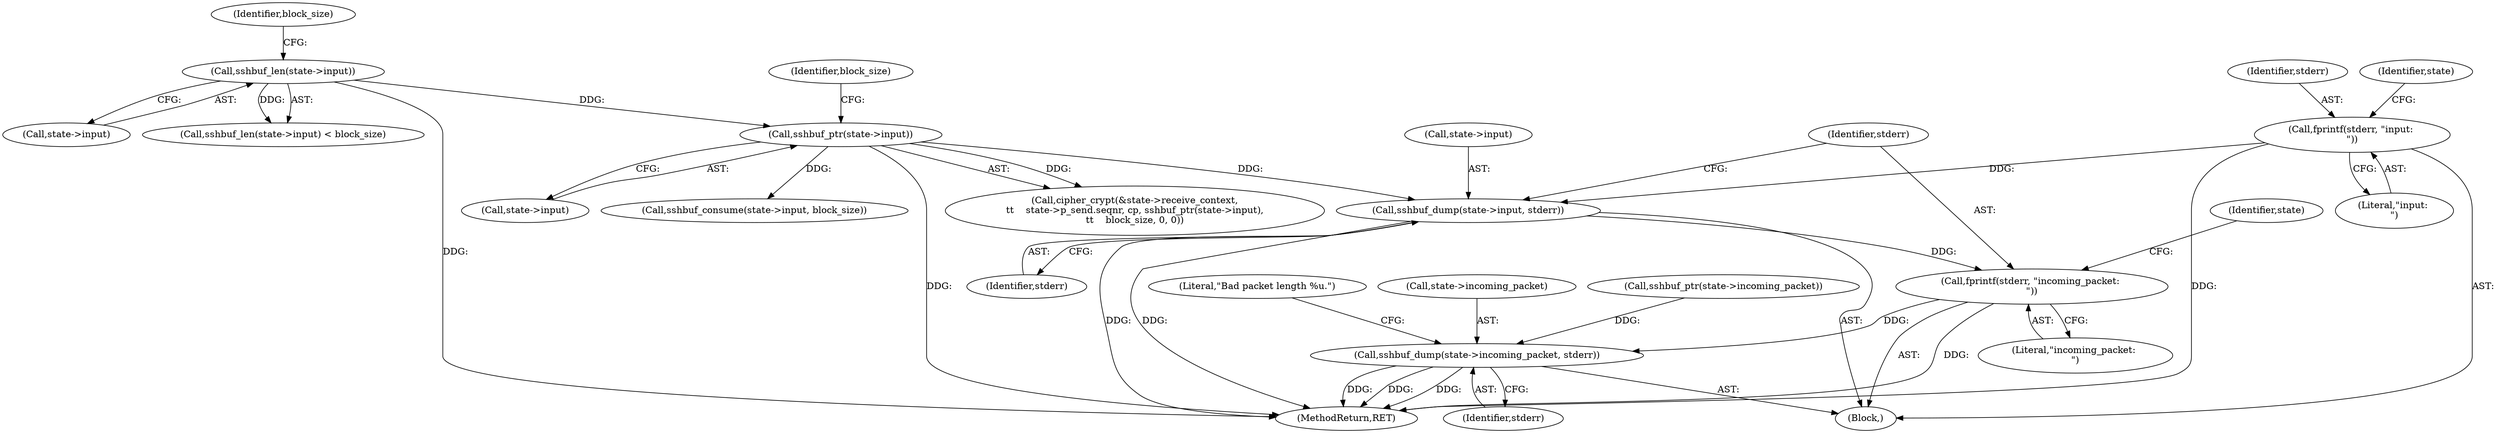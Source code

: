 digraph "0_mindrot_2fecfd486bdba9f51b3a789277bb0733ca36e1c0@pointer" {
"1000407" [label="(Call,sshbuf_dump(state->input, stderr))"];
"1000371" [label="(Call,sshbuf_ptr(state->input))"];
"1000332" [label="(Call,sshbuf_len(state->input))"];
"1000404" [label="(Call,fprintf(stderr, \"input: \n\"))"];
"1000412" [label="(Call,fprintf(stderr, \"incoming_packet: \n\"))"];
"1000415" [label="(Call,sshbuf_dump(state->incoming_packet, stderr))"];
"1000404" [label="(Call,fprintf(stderr, \"input: \n\"))"];
"1000438" [label="(Call,sshbuf_consume(state->input, block_size))"];
"1000336" [label="(Identifier,block_size)"];
"1000409" [label="(Identifier,state)"];
"1000417" [label="(Identifier,state)"];
"1000412" [label="(Call,fprintf(stderr, \"incoming_packet: \n\"))"];
"1000408" [label="(Call,state->input)"];
"1000405" [label="(Identifier,stderr)"];
"1000375" [label="(Identifier,block_size)"];
"1000332" [label="(Call,sshbuf_len(state->input))"];
"1000411" [label="(Identifier,stderr)"];
"1000421" [label="(Literal,\"Bad packet length %u.\")"];
"1000331" [label="(Call,sshbuf_len(state->input) < block_size)"];
"1000406" [label="(Literal,\"input: \n\")"];
"1000415" [label="(Call,sshbuf_dump(state->incoming_packet, stderr))"];
"1000413" [label="(Identifier,stderr)"];
"1000407" [label="(Call,sshbuf_dump(state->input, stderr))"];
"1000371" [label="(Call,sshbuf_ptr(state->input))"];
"1000414" [label="(Literal,\"incoming_packet: \n\")"];
"1000333" [label="(Call,state->input)"];
"1000976" [label="(MethodReturn,RET)"];
"1000360" [label="(Call,cipher_crypt(&state->receive_context,\n\t\t    state->p_send.seqnr, cp, sshbuf_ptr(state->input),\n\t\t    block_size, 0, 0))"];
"1000419" [label="(Identifier,stderr)"];
"1000403" [label="(Block,)"];
"1000416" [label="(Call,state->incoming_packet)"];
"1000385" [label="(Call,sshbuf_ptr(state->incoming_packet))"];
"1000372" [label="(Call,state->input)"];
"1000407" -> "1000403"  [label="AST: "];
"1000407" -> "1000411"  [label="CFG: "];
"1000408" -> "1000407"  [label="AST: "];
"1000411" -> "1000407"  [label="AST: "];
"1000413" -> "1000407"  [label="CFG: "];
"1000407" -> "1000976"  [label="DDG: "];
"1000407" -> "1000976"  [label="DDG: "];
"1000371" -> "1000407"  [label="DDG: "];
"1000404" -> "1000407"  [label="DDG: "];
"1000407" -> "1000412"  [label="DDG: "];
"1000371" -> "1000360"  [label="AST: "];
"1000371" -> "1000372"  [label="CFG: "];
"1000372" -> "1000371"  [label="AST: "];
"1000375" -> "1000371"  [label="CFG: "];
"1000371" -> "1000976"  [label="DDG: "];
"1000371" -> "1000360"  [label="DDG: "];
"1000332" -> "1000371"  [label="DDG: "];
"1000371" -> "1000438"  [label="DDG: "];
"1000332" -> "1000331"  [label="AST: "];
"1000332" -> "1000333"  [label="CFG: "];
"1000333" -> "1000332"  [label="AST: "];
"1000336" -> "1000332"  [label="CFG: "];
"1000332" -> "1000976"  [label="DDG: "];
"1000332" -> "1000331"  [label="DDG: "];
"1000404" -> "1000403"  [label="AST: "];
"1000404" -> "1000406"  [label="CFG: "];
"1000405" -> "1000404"  [label="AST: "];
"1000406" -> "1000404"  [label="AST: "];
"1000409" -> "1000404"  [label="CFG: "];
"1000404" -> "1000976"  [label="DDG: "];
"1000412" -> "1000403"  [label="AST: "];
"1000412" -> "1000414"  [label="CFG: "];
"1000413" -> "1000412"  [label="AST: "];
"1000414" -> "1000412"  [label="AST: "];
"1000417" -> "1000412"  [label="CFG: "];
"1000412" -> "1000976"  [label="DDG: "];
"1000412" -> "1000415"  [label="DDG: "];
"1000415" -> "1000403"  [label="AST: "];
"1000415" -> "1000419"  [label="CFG: "];
"1000416" -> "1000415"  [label="AST: "];
"1000419" -> "1000415"  [label="AST: "];
"1000421" -> "1000415"  [label="CFG: "];
"1000415" -> "1000976"  [label="DDG: "];
"1000415" -> "1000976"  [label="DDG: "];
"1000415" -> "1000976"  [label="DDG: "];
"1000385" -> "1000415"  [label="DDG: "];
}
